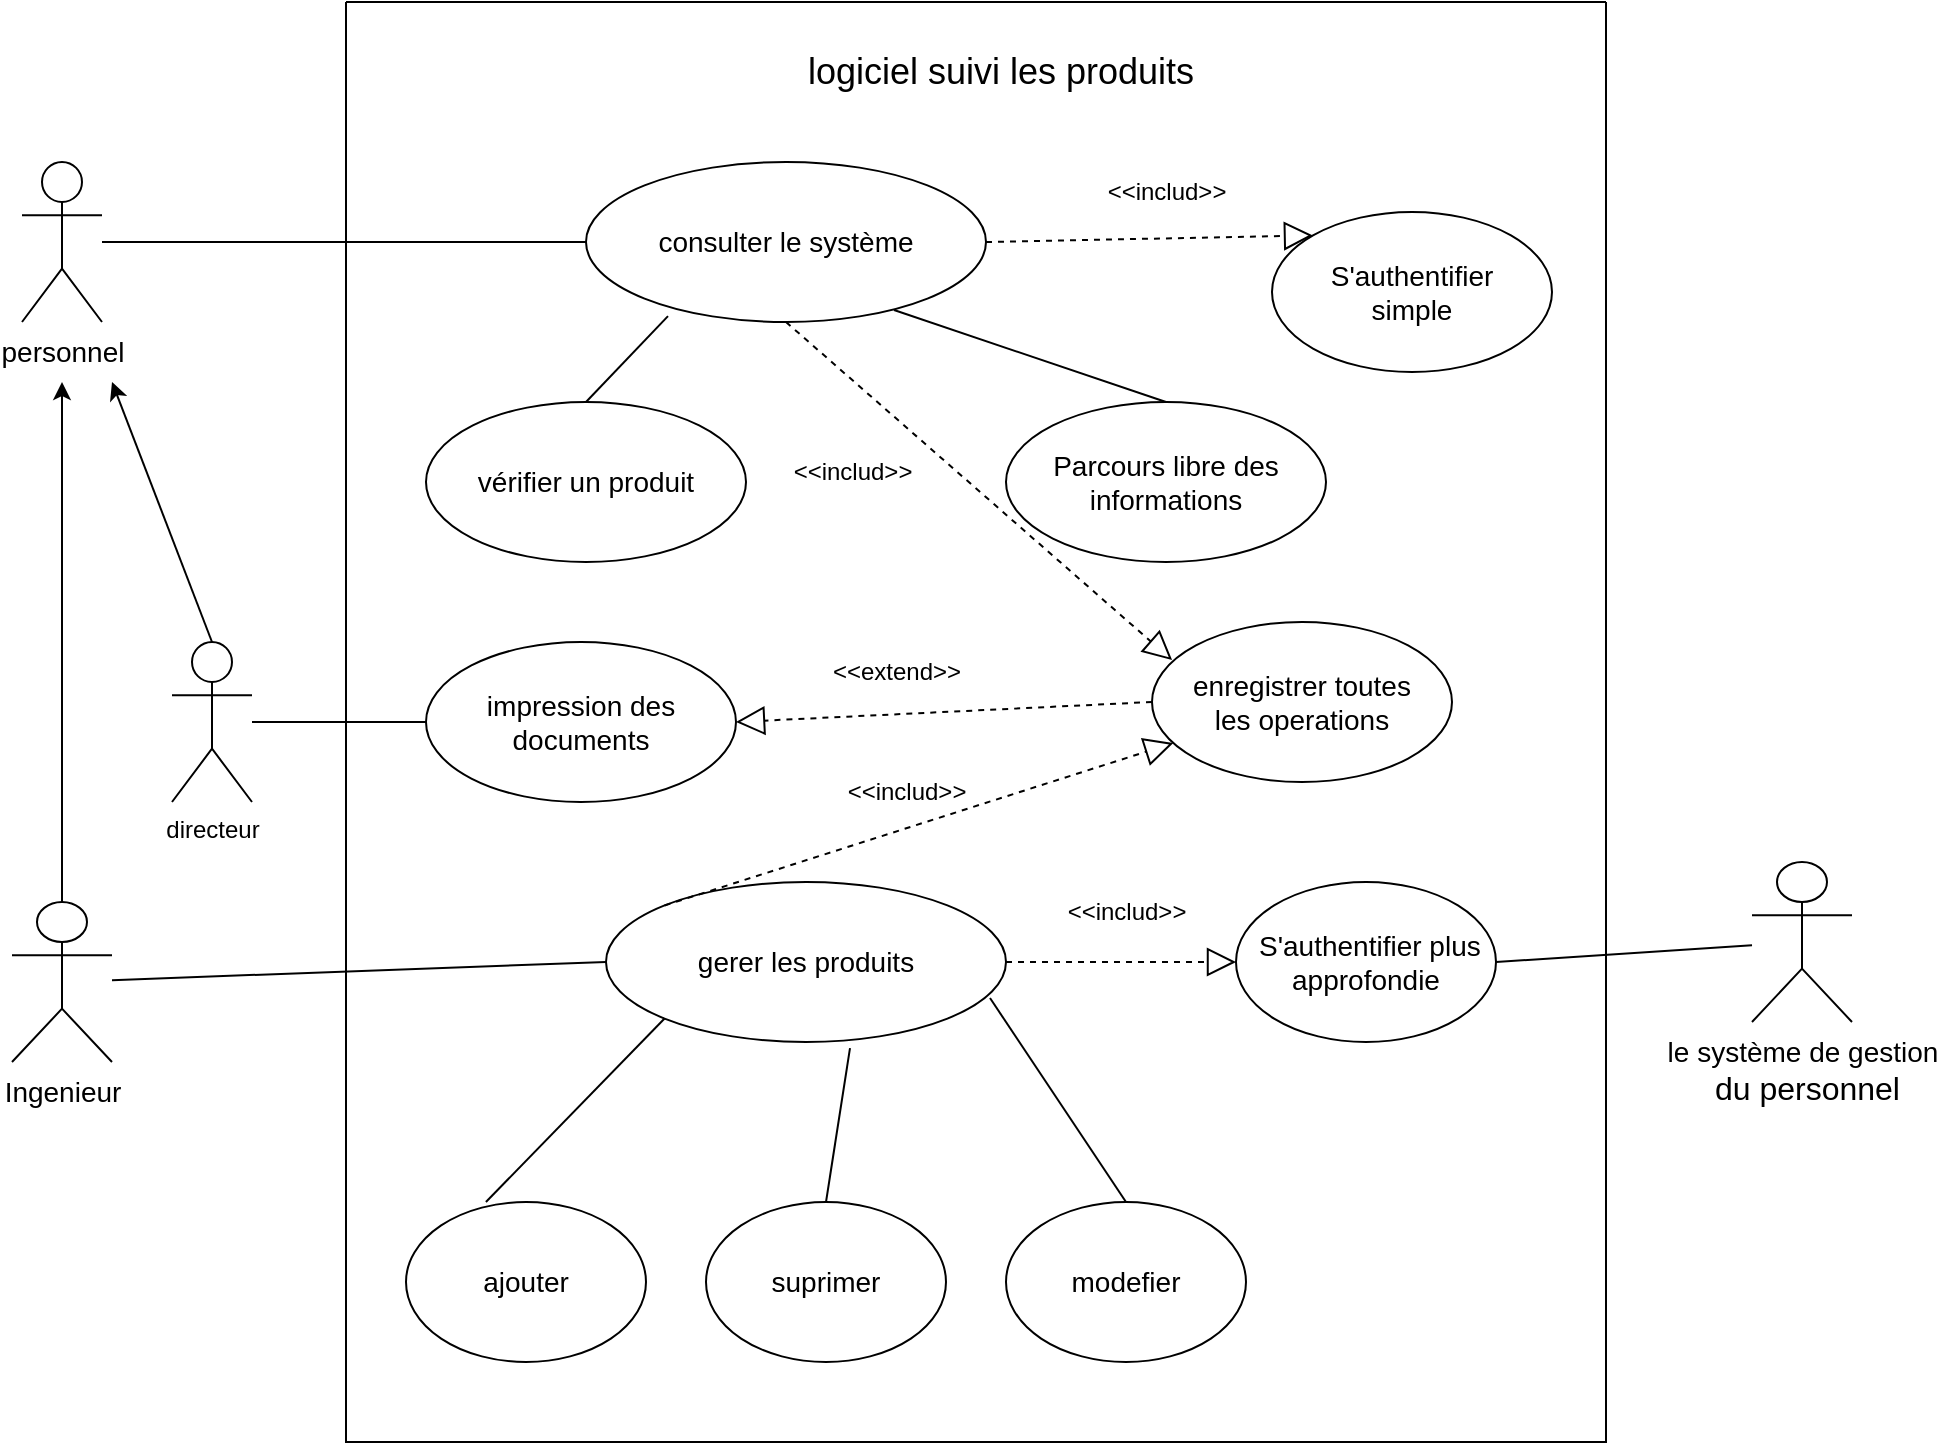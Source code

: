 <mxfile version="28.2.0">
  <diagram name="Page-1" id="l0NQoFcrTeCU183ZOKj6">
    <mxGraphModel dx="1186" dy="755" grid="1" gridSize="10" guides="1" tooltips="1" connect="1" arrows="1" fold="1" page="1" pageScale="1" pageWidth="827" pageHeight="1169" math="0" shadow="0">
      <root>
        <mxCell id="0" />
        <mxCell id="1" parent="0" />
        <mxCell id="rNixJkJzXGHEgD_EUo5f-1" value="" style="swimlane;startSize=0;" vertex="1" parent="1">
          <mxGeometry x="197" y="50" width="630" height="720" as="geometry" />
        </mxCell>
        <mxCell id="rNixJkJzXGHEgD_EUo5f-2" value="&lt;font style=&quot;font-size: 18px;&quot;&gt;logiciel suivi les produits&lt;/font&gt;" style="text;html=1;align=center;verticalAlign=middle;resizable=0;points=[];autosize=1;strokeColor=none;fillColor=none;" vertex="1" parent="rNixJkJzXGHEgD_EUo5f-1">
          <mxGeometry x="217" y="15" width="220" height="40" as="geometry" />
        </mxCell>
        <mxCell id="rNixJkJzXGHEgD_EUo5f-4" value="&lt;font style=&quot;font-size: 14px;&quot;&gt;consulter le système&lt;/font&gt;" style="ellipse;whiteSpace=wrap;html=1;" vertex="1" parent="rNixJkJzXGHEgD_EUo5f-1">
          <mxGeometry x="120" y="80" width="200" height="80" as="geometry" />
        </mxCell>
        <mxCell id="rNixJkJzXGHEgD_EUo5f-5" value="&lt;font style=&quot;font-size: 14px;&quot;&gt;vérifier un produit&lt;/font&gt;" style="ellipse;whiteSpace=wrap;html=1;" vertex="1" parent="rNixJkJzXGHEgD_EUo5f-1">
          <mxGeometry x="40" y="200" width="160" height="80" as="geometry" />
        </mxCell>
        <mxCell id="rNixJkJzXGHEgD_EUo5f-6" value="&lt;font style=&quot;font-size: 14px;&quot;&gt;Parcours libre des informations&lt;/font&gt;" style="ellipse;whiteSpace=wrap;html=1;" vertex="1" parent="rNixJkJzXGHEgD_EUo5f-1">
          <mxGeometry x="330" y="200" width="160" height="80" as="geometry" />
        </mxCell>
        <mxCell id="rNixJkJzXGHEgD_EUo5f-8" value="" style="endArrow=none;html=1;rounded=0;entryX=0.205;entryY=0.963;entryDx=0;entryDy=0;entryPerimeter=0;exitX=0.5;exitY=0;exitDx=0;exitDy=0;" edge="1" parent="rNixJkJzXGHEgD_EUo5f-1" source="rNixJkJzXGHEgD_EUo5f-5" target="rNixJkJzXGHEgD_EUo5f-4">
          <mxGeometry width="50" height="50" relative="1" as="geometry">
            <mxPoint x="190" y="380" as="sourcePoint" />
            <mxPoint x="240" y="330" as="targetPoint" />
          </mxGeometry>
        </mxCell>
        <mxCell id="rNixJkJzXGHEgD_EUo5f-9" value="" style="endArrow=none;html=1;rounded=0;entryX=0.77;entryY=0.925;entryDx=0;entryDy=0;entryPerimeter=0;exitX=0.5;exitY=0;exitDx=0;exitDy=0;" edge="1" parent="rNixJkJzXGHEgD_EUo5f-1" source="rNixJkJzXGHEgD_EUo5f-6" target="rNixJkJzXGHEgD_EUo5f-4">
          <mxGeometry width="50" height="50" relative="1" as="geometry">
            <mxPoint x="190" y="380" as="sourcePoint" />
            <mxPoint x="240" y="330" as="targetPoint" />
          </mxGeometry>
        </mxCell>
        <mxCell id="rNixJkJzXGHEgD_EUo5f-10" value="&lt;font style=&quot;font-size: 14px;&quot;&gt;S&#39;authentifier&lt;/font&gt;&lt;div&gt;&lt;font style=&quot;font-size: 14px;&quot;&gt;simple&lt;/font&gt;&lt;/div&gt;" style="ellipse;whiteSpace=wrap;html=1;" vertex="1" parent="rNixJkJzXGHEgD_EUo5f-1">
          <mxGeometry x="463" y="105" width="140" height="80" as="geometry" />
        </mxCell>
        <mxCell id="rNixJkJzXGHEgD_EUo5f-11" value="" style="endArrow=block;dashed=1;endFill=0;endSize=12;html=1;rounded=0;exitX=1;exitY=0.5;exitDx=0;exitDy=0;entryX=0;entryY=0;entryDx=0;entryDy=0;" edge="1" parent="rNixJkJzXGHEgD_EUo5f-1" source="rNixJkJzXGHEgD_EUo5f-4" target="rNixJkJzXGHEgD_EUo5f-10">
          <mxGeometry width="160" relative="1" as="geometry">
            <mxPoint x="130" y="360" as="sourcePoint" />
            <mxPoint x="290" y="360" as="targetPoint" />
          </mxGeometry>
        </mxCell>
        <mxCell id="rNixJkJzXGHEgD_EUo5f-12" value="&amp;lt;&amp;lt;includ&amp;gt;&amp;gt;" style="text;html=1;align=center;verticalAlign=middle;resizable=0;points=[];autosize=1;strokeColor=none;fillColor=none;" vertex="1" parent="rNixJkJzXGHEgD_EUo5f-1">
          <mxGeometry x="370" y="80" width="80" height="30" as="geometry" />
        </mxCell>
        <mxCell id="rNixJkJzXGHEgD_EUo5f-14" value="&lt;font style=&quot;font-size: 14px;&quot;&gt;gerer les produits&lt;/font&gt;" style="ellipse;whiteSpace=wrap;html=1;" vertex="1" parent="rNixJkJzXGHEgD_EUo5f-1">
          <mxGeometry x="130" y="440" width="200" height="80" as="geometry" />
        </mxCell>
        <mxCell id="rNixJkJzXGHEgD_EUo5f-15" value="&lt;font style=&quot;font-size: 14px;&quot;&gt;ajouter&lt;/font&gt;" style="ellipse;whiteSpace=wrap;html=1;" vertex="1" parent="rNixJkJzXGHEgD_EUo5f-1">
          <mxGeometry x="30" y="600" width="120" height="80" as="geometry" />
        </mxCell>
        <mxCell id="rNixJkJzXGHEgD_EUo5f-16" value="&lt;font style=&quot;font-size: 14px;&quot;&gt;suprimer&lt;/font&gt;" style="ellipse;whiteSpace=wrap;html=1;" vertex="1" parent="rNixJkJzXGHEgD_EUo5f-1">
          <mxGeometry x="180" y="600" width="120" height="80" as="geometry" />
        </mxCell>
        <mxCell id="rNixJkJzXGHEgD_EUo5f-17" value="&lt;font style=&quot;font-size: 14px;&quot;&gt;modefier&lt;/font&gt;" style="ellipse;whiteSpace=wrap;html=1;" vertex="1" parent="rNixJkJzXGHEgD_EUo5f-1">
          <mxGeometry x="330" y="600" width="120" height="80" as="geometry" />
        </mxCell>
        <mxCell id="rNixJkJzXGHEgD_EUo5f-18" value="" style="endArrow=none;html=1;rounded=0;exitX=0.333;exitY=0;exitDx=0;exitDy=0;exitPerimeter=0;entryX=0;entryY=1;entryDx=0;entryDy=0;" edge="1" parent="rNixJkJzXGHEgD_EUo5f-1" source="rNixJkJzXGHEgD_EUo5f-15" target="rNixJkJzXGHEgD_EUo5f-14">
          <mxGeometry width="50" height="50" relative="1" as="geometry">
            <mxPoint x="190" y="390" as="sourcePoint" />
            <mxPoint x="240" y="340" as="targetPoint" />
          </mxGeometry>
        </mxCell>
        <mxCell id="rNixJkJzXGHEgD_EUo5f-19" value="" style="endArrow=none;html=1;rounded=0;exitX=0.5;exitY=0;exitDx=0;exitDy=0;entryX=0.61;entryY=1.038;entryDx=0;entryDy=0;entryPerimeter=0;" edge="1" parent="rNixJkJzXGHEgD_EUo5f-1" source="rNixJkJzXGHEgD_EUo5f-16" target="rNixJkJzXGHEgD_EUo5f-14">
          <mxGeometry width="50" height="50" relative="1" as="geometry">
            <mxPoint x="190" y="390" as="sourcePoint" />
            <mxPoint x="240" y="340" as="targetPoint" />
          </mxGeometry>
        </mxCell>
        <mxCell id="rNixJkJzXGHEgD_EUo5f-20" value="" style="endArrow=none;html=1;rounded=0;entryX=0.96;entryY=0.725;entryDx=0;entryDy=0;entryPerimeter=0;exitX=0.5;exitY=0;exitDx=0;exitDy=0;" edge="1" parent="rNixJkJzXGHEgD_EUo5f-1" source="rNixJkJzXGHEgD_EUo5f-17" target="rNixJkJzXGHEgD_EUo5f-14">
          <mxGeometry width="50" height="50" relative="1" as="geometry">
            <mxPoint x="380" y="490" as="sourcePoint" />
            <mxPoint x="240" y="340" as="targetPoint" />
          </mxGeometry>
        </mxCell>
        <mxCell id="rNixJkJzXGHEgD_EUo5f-22" value="&lt;font style=&quot;font-size: 14px;&quot;&gt;&amp;nbsp;S&#39;authentifier plus approfondie&lt;/font&gt;" style="ellipse;whiteSpace=wrap;html=1;" vertex="1" parent="rNixJkJzXGHEgD_EUo5f-1">
          <mxGeometry x="445" y="440" width="130" height="80" as="geometry" />
        </mxCell>
        <mxCell id="rNixJkJzXGHEgD_EUo5f-23" value="" style="endArrow=block;dashed=1;endFill=0;endSize=12;html=1;rounded=0;entryX=0;entryY=0.5;entryDx=0;entryDy=0;exitX=1;exitY=0.5;exitDx=0;exitDy=0;" edge="1" parent="rNixJkJzXGHEgD_EUo5f-1" source="rNixJkJzXGHEgD_EUo5f-14" target="rNixJkJzXGHEgD_EUo5f-22">
          <mxGeometry width="160" relative="1" as="geometry">
            <mxPoint x="130" y="370" as="sourcePoint" />
            <mxPoint x="290" y="370" as="targetPoint" />
          </mxGeometry>
        </mxCell>
        <mxCell id="rNixJkJzXGHEgD_EUo5f-24" value="&amp;lt;&amp;lt;includ&amp;gt;&amp;gt;" style="text;html=1;align=center;verticalAlign=middle;resizable=0;points=[];autosize=1;strokeColor=none;fillColor=none;" vertex="1" parent="rNixJkJzXGHEgD_EUo5f-1">
          <mxGeometry x="350" y="440" width="80" height="30" as="geometry" />
        </mxCell>
        <mxCell id="rNixJkJzXGHEgD_EUo5f-27" value="&lt;font style=&quot;font-size: 14px;&quot;&gt;&amp;nbsp;enregistrer toutes&amp;nbsp;&lt;/font&gt;&lt;div&gt;&lt;font style=&quot;font-size: 14px;&quot;&gt;les operations&lt;/font&gt;&lt;/div&gt;" style="ellipse;whiteSpace=wrap;html=1;" vertex="1" parent="rNixJkJzXGHEgD_EUo5f-1">
          <mxGeometry x="403" y="310" width="150" height="80" as="geometry" />
        </mxCell>
        <mxCell id="rNixJkJzXGHEgD_EUo5f-28" value="" style="endArrow=block;dashed=1;endFill=0;endSize=12;html=1;rounded=0;exitX=0.5;exitY=1;exitDx=0;exitDy=0;entryX=0.067;entryY=0.238;entryDx=0;entryDy=0;entryPerimeter=0;" edge="1" parent="rNixJkJzXGHEgD_EUo5f-1" source="rNixJkJzXGHEgD_EUo5f-4" target="rNixJkJzXGHEgD_EUo5f-27">
          <mxGeometry width="160" relative="1" as="geometry">
            <mxPoint x="133" y="370" as="sourcePoint" />
            <mxPoint x="293" y="370" as="targetPoint" />
          </mxGeometry>
        </mxCell>
        <mxCell id="rNixJkJzXGHEgD_EUo5f-29" value="" style="endArrow=block;dashed=1;endFill=0;endSize=12;html=1;rounded=0;exitX=0;exitY=0;exitDx=0;exitDy=0;" edge="1" parent="rNixJkJzXGHEgD_EUo5f-1" source="rNixJkJzXGHEgD_EUo5f-14" target="rNixJkJzXGHEgD_EUo5f-27">
          <mxGeometry width="160" relative="1" as="geometry">
            <mxPoint x="133" y="370" as="sourcePoint" />
            <mxPoint x="293" y="370" as="targetPoint" />
          </mxGeometry>
        </mxCell>
        <mxCell id="rNixJkJzXGHEgD_EUo5f-30" value="&amp;lt;&amp;lt;includ&amp;gt;&amp;gt;" style="text;html=1;align=center;verticalAlign=middle;resizable=0;points=[];autosize=1;strokeColor=none;fillColor=none;" vertex="1" parent="rNixJkJzXGHEgD_EUo5f-1">
          <mxGeometry x="213" y="220" width="80" height="30" as="geometry" />
        </mxCell>
        <mxCell id="rNixJkJzXGHEgD_EUo5f-35" value="&lt;font style=&quot;font-size: 14px;&quot;&gt;impression des documents&lt;/font&gt;" style="ellipse;whiteSpace=wrap;html=1;" vertex="1" parent="rNixJkJzXGHEgD_EUo5f-1">
          <mxGeometry x="40" y="320" width="155" height="80" as="geometry" />
        </mxCell>
        <mxCell id="rNixJkJzXGHEgD_EUo5f-31" value="&amp;lt;&amp;lt;includ&amp;gt;&amp;gt;" style="text;html=1;align=center;verticalAlign=middle;resizable=0;points=[];autosize=1;strokeColor=none;fillColor=none;" vertex="1" parent="rNixJkJzXGHEgD_EUo5f-1">
          <mxGeometry x="240" y="380" width="80" height="30" as="geometry" />
        </mxCell>
        <mxCell id="rNixJkJzXGHEgD_EUo5f-38" value="&amp;lt;&amp;lt;extend&amp;gt;&amp;gt;" style="text;html=1;align=center;verticalAlign=middle;resizable=0;points=[];autosize=1;strokeColor=none;fillColor=none;" vertex="1" parent="rNixJkJzXGHEgD_EUo5f-1">
          <mxGeometry x="230" y="320" width="90" height="30" as="geometry" />
        </mxCell>
        <mxCell id="rNixJkJzXGHEgD_EUo5f-40" value="" style="endArrow=block;dashed=1;endFill=0;endSize=12;html=1;rounded=0;entryX=1;entryY=0.5;entryDx=0;entryDy=0;exitX=0;exitY=0.5;exitDx=0;exitDy=0;" edge="1" parent="rNixJkJzXGHEgD_EUo5f-1" source="rNixJkJzXGHEgD_EUo5f-27" target="rNixJkJzXGHEgD_EUo5f-35">
          <mxGeometry width="160" relative="1" as="geometry">
            <mxPoint x="200" y="310" as="sourcePoint" />
            <mxPoint x="360" y="310" as="targetPoint" />
          </mxGeometry>
        </mxCell>
        <mxCell id="rNixJkJzXGHEgD_EUo5f-3" value="&lt;font style=&quot;font-size: 14px;&quot;&gt;personnel&lt;/font&gt;" style="shape=umlActor;verticalLabelPosition=bottom;verticalAlign=top;html=1;outlineConnect=0;" vertex="1" parent="1">
          <mxGeometry x="35" y="130" width="40" height="80" as="geometry" />
        </mxCell>
        <mxCell id="rNixJkJzXGHEgD_EUo5f-7" value="" style="endArrow=none;html=1;rounded=0;entryX=0;entryY=0.5;entryDx=0;entryDy=0;" edge="1" parent="1" source="rNixJkJzXGHEgD_EUo5f-3" target="rNixJkJzXGHEgD_EUo5f-4">
          <mxGeometry width="50" height="50" relative="1" as="geometry">
            <mxPoint x="390" y="420" as="sourcePoint" />
            <mxPoint x="440" y="370" as="targetPoint" />
          </mxGeometry>
        </mxCell>
        <mxCell id="rNixJkJzXGHEgD_EUo5f-13" value="&lt;font style=&quot;font-size: 14px;&quot;&gt;Ingenieur&lt;/font&gt;" style="shape=umlActor;verticalLabelPosition=bottom;verticalAlign=top;html=1;" vertex="1" parent="1">
          <mxGeometry x="30" y="500" width="50" height="80" as="geometry" />
        </mxCell>
        <mxCell id="rNixJkJzXGHEgD_EUo5f-21" value="" style="endArrow=none;html=1;rounded=0;entryX=0;entryY=0.5;entryDx=0;entryDy=0;" edge="1" parent="1" source="rNixJkJzXGHEgD_EUo5f-13" target="rNixJkJzXGHEgD_EUo5f-14">
          <mxGeometry width="50" height="50" relative="1" as="geometry">
            <mxPoint x="390" y="430" as="sourcePoint" />
            <mxPoint x="440" y="380" as="targetPoint" />
          </mxGeometry>
        </mxCell>
        <mxCell id="rNixJkJzXGHEgD_EUo5f-25" value="&lt;font style=&quot;font-size: 14px;&quot;&gt;le système de gestion&lt;/font&gt;&lt;div&gt;&lt;font size=&quot;3&quot;&gt;&amp;nbsp;du personnel&lt;/font&gt;&lt;/div&gt;" style="shape=umlActor;verticalLabelPosition=bottom;verticalAlign=top;html=1;" vertex="1" parent="1">
          <mxGeometry x="900" y="480" width="50" height="80" as="geometry" />
        </mxCell>
        <mxCell id="rNixJkJzXGHEgD_EUo5f-26" value="" style="endArrow=none;html=1;rounded=0;exitX=1;exitY=0.5;exitDx=0;exitDy=0;" edge="1" parent="1" source="rNixJkJzXGHEgD_EUo5f-22" target="rNixJkJzXGHEgD_EUo5f-25">
          <mxGeometry width="50" height="50" relative="1" as="geometry">
            <mxPoint x="390" y="430" as="sourcePoint" />
            <mxPoint x="440" y="380" as="targetPoint" />
          </mxGeometry>
        </mxCell>
        <mxCell id="rNixJkJzXGHEgD_EUo5f-34" value="directeur" style="shape=umlActor;verticalLabelPosition=bottom;verticalAlign=top;html=1;" vertex="1" parent="1">
          <mxGeometry x="110" y="370" width="40" height="80" as="geometry" />
        </mxCell>
        <mxCell id="rNixJkJzXGHEgD_EUo5f-36" value="" style="endArrow=none;html=1;rounded=0;exitX=0;exitY=0.5;exitDx=0;exitDy=0;" edge="1" parent="1" source="rNixJkJzXGHEgD_EUo5f-35" target="rNixJkJzXGHEgD_EUo5f-34">
          <mxGeometry width="50" height="50" relative="1" as="geometry">
            <mxPoint x="390" y="440" as="sourcePoint" />
            <mxPoint x="440" y="390" as="targetPoint" />
          </mxGeometry>
        </mxCell>
        <mxCell id="rNixJkJzXGHEgD_EUo5f-39" value="" style="endArrow=classic;html=1;rounded=0;exitX=0.5;exitY=0;exitDx=0;exitDy=0;exitPerimeter=0;" edge="1" parent="1" source="rNixJkJzXGHEgD_EUo5f-13">
          <mxGeometry width="50" height="50" relative="1" as="geometry">
            <mxPoint x="110" y="520" as="sourcePoint" />
            <mxPoint x="55" y="240" as="targetPoint" />
          </mxGeometry>
        </mxCell>
        <mxCell id="rNixJkJzXGHEgD_EUo5f-42" value="" style="endArrow=classic;html=1;rounded=0;exitX=0.5;exitY=0;exitDx=0;exitDy=0;exitPerimeter=0;" edge="1" parent="1" source="rNixJkJzXGHEgD_EUo5f-34">
          <mxGeometry width="50" height="50" relative="1" as="geometry">
            <mxPoint x="390" y="440" as="sourcePoint" />
            <mxPoint x="80" y="240" as="targetPoint" />
          </mxGeometry>
        </mxCell>
      </root>
    </mxGraphModel>
  </diagram>
</mxfile>
